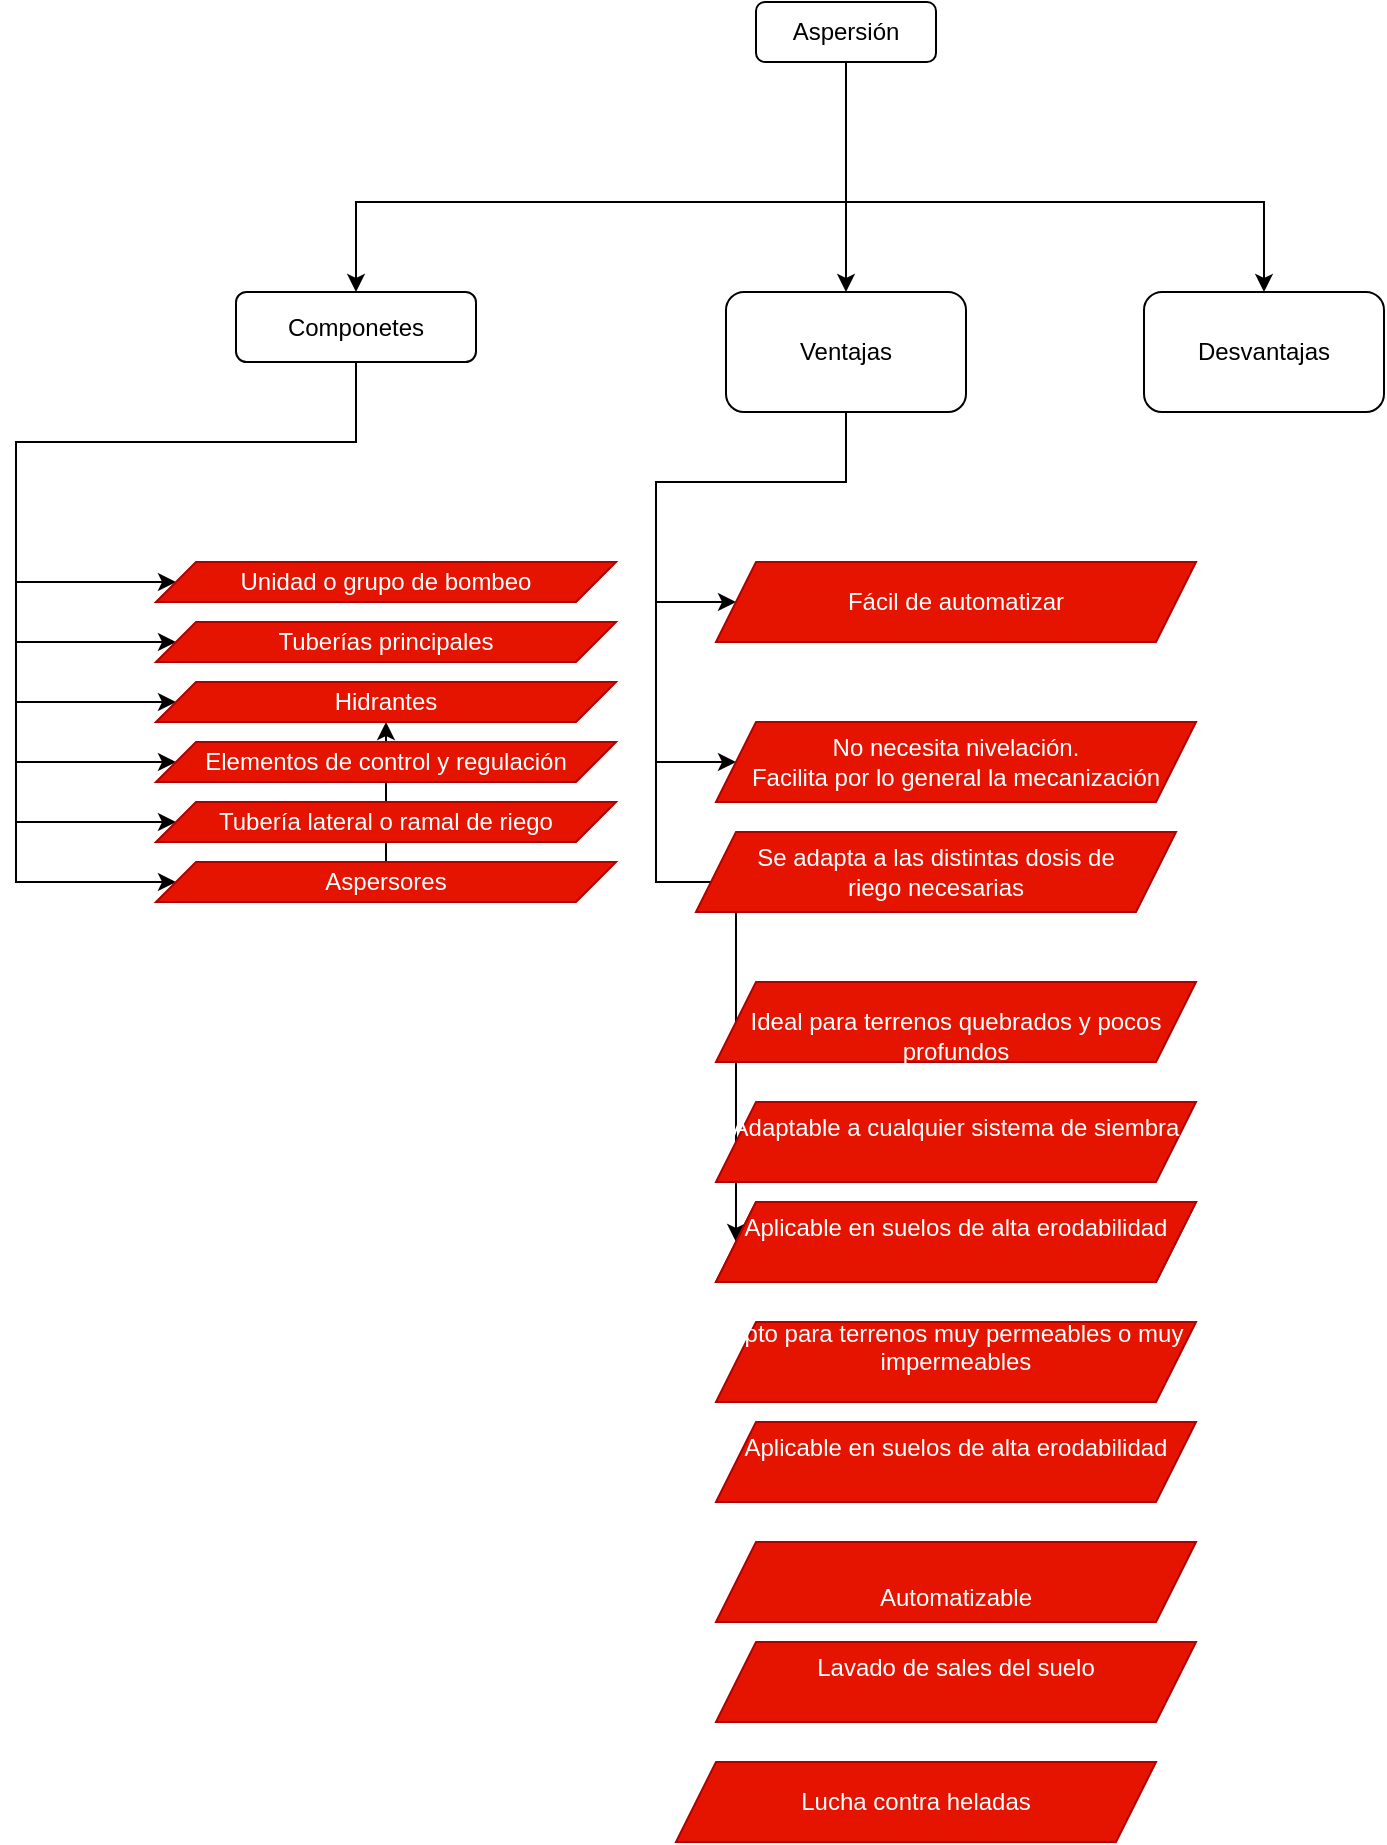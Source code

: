 <mxfile version="20.3.3" type="github">
  <diagram id="nhZoGWwR1IvOvr1_NBgF" name="Página-1">
    <mxGraphModel dx="1470" dy="376" grid="1" gridSize="10" guides="1" tooltips="1" connect="1" arrows="1" fold="1" page="1" pageScale="1" pageWidth="827" pageHeight="1169" math="0" shadow="0">
      <root>
        <mxCell id="0" />
        <mxCell id="1" parent="0" />
        <mxCell id="ITRbSTz_eIRVhaSHHSQH-7" value="" style="edgeStyle=orthogonalEdgeStyle;rounded=0;orthogonalLoop=1;jettySize=auto;html=1;" parent="1" source="ITRbSTz_eIRVhaSHHSQH-1" target="ITRbSTz_eIRVhaSHHSQH-6" edge="1">
          <mxGeometry relative="1" as="geometry">
            <Array as="points">
              <mxPoint x="145" y="250" />
              <mxPoint x="145" y="250" />
            </Array>
          </mxGeometry>
        </mxCell>
        <mxCell id="ITRbSTz_eIRVhaSHHSQH-9" value="" style="edgeStyle=orthogonalEdgeStyle;rounded=0;orthogonalLoop=1;jettySize=auto;html=1;" parent="1" source="ITRbSTz_eIRVhaSHHSQH-1" target="ITRbSTz_eIRVhaSHHSQH-8" edge="1">
          <mxGeometry relative="1" as="geometry">
            <Array as="points">
              <mxPoint x="145" y="220" />
              <mxPoint x="354" y="220" />
            </Array>
          </mxGeometry>
        </mxCell>
        <mxCell id="ITRbSTz_eIRVhaSHHSQH-12" style="edgeStyle=orthogonalEdgeStyle;rounded=0;orthogonalLoop=1;jettySize=auto;html=1;entryX=0.5;entryY=0;entryDx=0;entryDy=0;" parent="1" source="ITRbSTz_eIRVhaSHHSQH-1" target="ITRbSTz_eIRVhaSHHSQH-2" edge="1">
          <mxGeometry relative="1" as="geometry">
            <Array as="points">
              <mxPoint x="145" y="220" />
              <mxPoint x="-100" y="220" />
            </Array>
          </mxGeometry>
        </mxCell>
        <mxCell id="ITRbSTz_eIRVhaSHHSQH-1" value="&lt;span&gt;&lt;span data-dobid=&quot;hdw&quot;&gt;Aspersión&lt;/span&gt;&lt;/span&gt;" style="rounded=1;whiteSpace=wrap;html=1;" parent="1" vertex="1">
          <mxGeometry x="100" y="120" width="90" height="30" as="geometry" />
        </mxCell>
        <mxCell id="ITRbSTz_eIRVhaSHHSQH-29" style="edgeStyle=orthogonalEdgeStyle;rounded=0;orthogonalLoop=1;jettySize=auto;html=1;" parent="1" source="ITRbSTz_eIRVhaSHHSQH-2" target="ITRbSTz_eIRVhaSHHSQH-27" edge="1">
          <mxGeometry relative="1" as="geometry">
            <Array as="points">
              <mxPoint x="-100" y="340" />
              <mxPoint x="-270" y="340" />
              <mxPoint x="-270" y="530" />
            </Array>
          </mxGeometry>
        </mxCell>
        <mxCell id="ITRbSTz_eIRVhaSHHSQH-31" style="edgeStyle=orthogonalEdgeStyle;rounded=0;orthogonalLoop=1;jettySize=auto;html=1;entryX=0;entryY=0.5;entryDx=0;entryDy=0;" parent="1" source="ITRbSTz_eIRVhaSHHSQH-2" target="ITRbSTz_eIRVhaSHHSQH-24" edge="1">
          <mxGeometry relative="1" as="geometry">
            <Array as="points">
              <mxPoint x="-100" y="340" />
              <mxPoint x="-270" y="340" />
              <mxPoint x="-270" y="410" />
            </Array>
          </mxGeometry>
        </mxCell>
        <mxCell id="ITRbSTz_eIRVhaSHHSQH-33" style="edgeStyle=orthogonalEdgeStyle;rounded=0;orthogonalLoop=1;jettySize=auto;html=1;entryX=0;entryY=0.5;entryDx=0;entryDy=0;" parent="1" source="ITRbSTz_eIRVhaSHHSQH-2" target="ITRbSTz_eIRVhaSHHSQH-25" edge="1">
          <mxGeometry relative="1" as="geometry">
            <Array as="points">
              <mxPoint x="-100" y="340" />
              <mxPoint x="-270" y="340" />
              <mxPoint x="-270" y="440" />
            </Array>
          </mxGeometry>
        </mxCell>
        <mxCell id="ITRbSTz_eIRVhaSHHSQH-34" style="edgeStyle=orthogonalEdgeStyle;rounded=0;orthogonalLoop=1;jettySize=auto;html=1;entryX=0;entryY=0.5;entryDx=0;entryDy=0;" parent="1" source="ITRbSTz_eIRVhaSHHSQH-2" target="ITRbSTz_eIRVhaSHHSQH-28" edge="1">
          <mxGeometry relative="1" as="geometry">
            <Array as="points">
              <mxPoint x="-100" y="340" />
              <mxPoint x="-270" y="340" />
              <mxPoint x="-270" y="470" />
            </Array>
          </mxGeometry>
        </mxCell>
        <mxCell id="ITRbSTz_eIRVhaSHHSQH-35" style="edgeStyle=orthogonalEdgeStyle;rounded=0;orthogonalLoop=1;jettySize=auto;html=1;entryX=0;entryY=0.5;entryDx=0;entryDy=0;" parent="1" source="ITRbSTz_eIRVhaSHHSQH-2" target="ITRbSTz_eIRVhaSHHSQH-26" edge="1">
          <mxGeometry relative="1" as="geometry">
            <Array as="points">
              <mxPoint x="-100" y="340" />
              <mxPoint x="-270" y="340" />
              <mxPoint x="-270" y="500" />
            </Array>
          </mxGeometry>
        </mxCell>
        <mxCell id="ITRbSTz_eIRVhaSHHSQH-37" style="edgeStyle=orthogonalEdgeStyle;rounded=0;orthogonalLoop=1;jettySize=auto;html=1;entryX=0;entryY=0.5;entryDx=0;entryDy=0;" parent="1" source="ITRbSTz_eIRVhaSHHSQH-2" target="ITRbSTz_eIRVhaSHHSQH-22" edge="1">
          <mxGeometry relative="1" as="geometry">
            <Array as="points">
              <mxPoint x="-100" y="340" />
              <mxPoint x="-270" y="340" />
              <mxPoint x="-270" y="560" />
            </Array>
          </mxGeometry>
        </mxCell>
        <mxCell id="ITRbSTz_eIRVhaSHHSQH-2" value="Componetes" style="whiteSpace=wrap;html=1;rounded=1;" parent="1" vertex="1">
          <mxGeometry x="-160" y="265" width="120" height="35" as="geometry" />
        </mxCell>
        <mxCell id="cqa5lHVVIa8OTOIeq-iy-10" style="edgeStyle=orthogonalEdgeStyle;rounded=0;orthogonalLoop=1;jettySize=auto;html=1;entryX=0;entryY=0.5;entryDx=0;entryDy=0;" edge="1" parent="1" source="ITRbSTz_eIRVhaSHHSQH-6" target="cqa5lHVVIa8OTOIeq-iy-7">
          <mxGeometry relative="1" as="geometry">
            <Array as="points">
              <mxPoint x="145" y="360" />
              <mxPoint x="50" y="360" />
              <mxPoint x="50" y="560" />
            </Array>
          </mxGeometry>
        </mxCell>
        <mxCell id="cqa5lHVVIa8OTOIeq-iy-11" style="edgeStyle=orthogonalEdgeStyle;rounded=0;orthogonalLoop=1;jettySize=auto;html=1;entryX=0;entryY=0.5;entryDx=0;entryDy=0;" edge="1" parent="1" source="ITRbSTz_eIRVhaSHHSQH-6" target="cqa5lHVVIa8OTOIeq-iy-9">
          <mxGeometry relative="1" as="geometry">
            <Array as="points">
              <mxPoint x="145" y="360" />
              <mxPoint x="50" y="360" />
              <mxPoint x="50" y="500" />
            </Array>
          </mxGeometry>
        </mxCell>
        <mxCell id="cqa5lHVVIa8OTOIeq-iy-13" style="edgeStyle=orthogonalEdgeStyle;rounded=0;orthogonalLoop=1;jettySize=auto;html=1;entryX=0;entryY=0.5;entryDx=0;entryDy=0;" edge="1" parent="1" source="ITRbSTz_eIRVhaSHHSQH-6" target="cqa5lHVVIa8OTOIeq-iy-6">
          <mxGeometry relative="1" as="geometry">
            <Array as="points">
              <mxPoint x="145" y="360" />
              <mxPoint x="50" y="360" />
              <mxPoint x="50" y="420" />
            </Array>
          </mxGeometry>
        </mxCell>
        <mxCell id="ITRbSTz_eIRVhaSHHSQH-6" value="Ventajas" style="whiteSpace=wrap;html=1;rounded=1;" parent="1" vertex="1">
          <mxGeometry x="85" y="265" width="120" height="60" as="geometry" />
        </mxCell>
        <mxCell id="ITRbSTz_eIRVhaSHHSQH-8" value="Desvantajas" style="whiteSpace=wrap;html=1;rounded=1;" parent="1" vertex="1">
          <mxGeometry x="294" y="265" width="120" height="60" as="geometry" />
        </mxCell>
        <mxCell id="cqa5lHVVIa8OTOIeq-iy-3" value="" style="edgeStyle=orthogonalEdgeStyle;rounded=0;orthogonalLoop=1;jettySize=auto;html=1;" edge="1" parent="1" source="ITRbSTz_eIRVhaSHHSQH-22" target="ITRbSTz_eIRVhaSHHSQH-28">
          <mxGeometry relative="1" as="geometry" />
        </mxCell>
        <mxCell id="ITRbSTz_eIRVhaSHHSQH-22" value="Aspersores" style="shape=parallelogram;perimeter=parallelogramPerimeter;whiteSpace=wrap;html=1;fixedSize=1;fillColor=#e51400;fontColor=#ffffff;strokeColor=#B20000;" parent="1" vertex="1">
          <mxGeometry x="-200" y="550" width="230" height="20" as="geometry" />
        </mxCell>
        <mxCell id="ITRbSTz_eIRVhaSHHSQH-24" value="Unidad o grupo de bombeo &lt;br&gt;" style="shape=parallelogram;perimeter=parallelogramPerimeter;whiteSpace=wrap;html=1;fixedSize=1;fillColor=#e51400;strokeColor=#B20000;fontColor=#ffffff;" parent="1" vertex="1">
          <mxGeometry x="-200" y="400" width="230" height="20" as="geometry" />
        </mxCell>
        <mxCell id="ITRbSTz_eIRVhaSHHSQH-25" value="Tuberías principales&lt;br&gt;" style="shape=parallelogram;perimeter=parallelogramPerimeter;whiteSpace=wrap;html=1;fixedSize=1;fillColor=#e51400;strokeColor=#B20000;fontColor=#ffffff;" parent="1" vertex="1">
          <mxGeometry x="-200" y="430" width="230" height="20" as="geometry" />
        </mxCell>
        <mxCell id="ITRbSTz_eIRVhaSHHSQH-26" value="Elementos de control y regulación" style="shape=parallelogram;perimeter=parallelogramPerimeter;whiteSpace=wrap;html=1;fixedSize=1;fillColor=#e51400;fontColor=#ffffff;strokeColor=#B20000;" parent="1" vertex="1">
          <mxGeometry x="-200" y="490" width="230" height="20" as="geometry" />
        </mxCell>
        <mxCell id="ITRbSTz_eIRVhaSHHSQH-27" value="Tubería lateral o ramal de riego&lt;br&gt;" style="shape=parallelogram;perimeter=parallelogramPerimeter;whiteSpace=wrap;html=1;fixedSize=1;fillColor=#e51400;fontColor=#ffffff;strokeColor=#B20000;" parent="1" vertex="1">
          <mxGeometry x="-200" y="520" width="230" height="20" as="geometry" />
        </mxCell>
        <mxCell id="ITRbSTz_eIRVhaSHHSQH-28" value="Hidrantes&lt;br&gt;" style="shape=parallelogram;perimeter=parallelogramPerimeter;whiteSpace=wrap;html=1;fixedSize=1;fillColor=#e51400;strokeColor=#B20000;fontColor=#ffffff;" parent="1" vertex="1">
          <mxGeometry x="-200" y="460" width="230" height="20" as="geometry" />
        </mxCell>
        <mxCell id="cqa5lHVVIa8OTOIeq-iy-6" value="Fácil de automatizar&lt;br&gt;" style="shape=parallelogram;perimeter=parallelogramPerimeter;whiteSpace=wrap;html=1;fixedSize=1;fillColor=#e51400;strokeColor=#B20000;fontColor=#ffffff;" vertex="1" parent="1">
          <mxGeometry x="80" y="400" width="240" height="40" as="geometry" />
        </mxCell>
        <mxCell id="cqa5lHVVIa8OTOIeq-iy-7" value="&#xa;&lt;font style=&quot;font-size: 12px;&quot;&gt;&lt;font style=&quot;font-size: 12px;&quot;&gt;&lt;span dir=&quot;ltr&quot; role=&quot;presentation&quot; style=&quot;left: 62.328px; top: 269.677px; font-family: sans-serif;&quot;&gt;&lt;/span&gt;&lt;span dir=&quot;ltr&quot; role=&quot;presentation&quot; style=&quot;left: 81.184px; top: 269.677px; font-family: sans-serif; transform: scaleX(0.667);&quot;&gt;Aplicable en suelos de alta erodabilidad&lt;/span&gt;&lt;/font&gt;&lt;/font&gt;&#xa;&#xa;" style="shape=parallelogram;perimeter=parallelogramPerimeter;whiteSpace=wrap;html=1;fixedSize=1;fillColor=#e51400;strokeColor=#B20000;fontColor=#ffffff;" vertex="1" parent="1">
          <mxGeometry x="80" y="720" width="240" height="40" as="geometry" />
        </mxCell>
        <mxCell id="cqa5lHVVIa8OTOIeq-iy-9" value="&lt;div&gt;No necesita nivelación. &lt;br&gt;&lt;/div&gt;&lt;div&gt;Facilita por lo general la mecanización&lt;/div&gt;" style="shape=parallelogram;perimeter=parallelogramPerimeter;whiteSpace=wrap;html=1;fixedSize=1;fillColor=#e51400;strokeColor=#B20000;fontColor=#ffffff;" vertex="1" parent="1">
          <mxGeometry x="80" y="480" width="240" height="40" as="geometry" />
        </mxCell>
        <mxCell id="cqa5lHVVIa8OTOIeq-iy-15" value="&lt;div&gt;Se adapta a las distintas dosis de &lt;br&gt;&lt;/div&gt;&lt;div&gt;riego necesarias&lt;/div&gt;" style="shape=parallelogram;perimeter=parallelogramPerimeter;whiteSpace=wrap;html=1;fixedSize=1;fillColor=#e51400;strokeColor=#B20000;fontColor=#ffffff;" vertex="1" parent="1">
          <mxGeometry x="70" y="535" width="240" height="40" as="geometry" />
        </mxCell>
        <mxCell id="cqa5lHVVIa8OTOIeq-iy-16" value="&lt;br&gt;&lt;font style=&quot;font-size: 12px;&quot;&gt;&lt;span dir=&quot;ltr&quot; role=&quot;presentation&quot; style=&quot;left: 62.328px; top: 127.466px; font-family: sans-serif;&quot;&gt;&lt;/span&gt;&lt;span dir=&quot;ltr&quot; role=&quot;presentation&quot; style=&quot;left: 81.184px; top: 127.466px; font-family: sans-serif; transform: scaleX(0.697);&quot;&gt;Ideal para terrenos quebrados y pocos&lt;/span&gt; &lt;span dir=&quot;ltr&quot; role=&quot;presentation&quot; style=&quot;left: 81.184px; top: 168.77px; font-family: sans-serif; transform: scaleX(0.667);&quot;&gt;profundos&lt;/span&gt;&lt;/font&gt;" style="shape=parallelogram;perimeter=parallelogramPerimeter;whiteSpace=wrap;html=1;fixedSize=1;fillColor=#e51400;strokeColor=#B20000;fontColor=#ffffff;" vertex="1" parent="1">
          <mxGeometry x="80" y="610" width="240" height="40" as="geometry" />
        </mxCell>
        <mxCell id="cqa5lHVVIa8OTOIeq-iy-17" value="&#xa;&lt;font style=&quot;font-size: 12px;&quot;&gt;&lt;span dir=&quot;ltr&quot; role=&quot;presentation&quot; style=&quot;left: 62.328px; top: 219.224px; font-family: sans-serif;&quot;&gt;&lt;/span&gt;&lt;span dir=&quot;ltr&quot; role=&quot;presentation&quot; style=&quot;left: 81.184px; top: 219.224px; font-family: sans-serif; transform: scaleX(0.703);&quot;&gt;Adaptable a cualquier sistema de siembra&lt;/span&gt;&lt;/font&gt;&#xa;&#xa;" style="shape=parallelogram;perimeter=parallelogramPerimeter;whiteSpace=wrap;html=1;fixedSize=1;fillColor=#e51400;strokeColor=#B20000;fontColor=#ffffff;" vertex="1" parent="1">
          <mxGeometry x="80" y="670" width="240" height="40" as="geometry" />
        </mxCell>
        <mxCell id="cqa5lHVVIa8OTOIeq-iy-18" value="&#xa;&lt;font style=&quot;font-size: 12px;&quot;&gt;&lt;font style=&quot;font-size: 12px;&quot;&gt;&lt;span dir=&quot;ltr&quot; role=&quot;presentation&quot; style=&quot;left: 62.328px; top: 269.677px; font-family: sans-serif;&quot;&gt;&lt;/span&gt;&lt;span dir=&quot;ltr&quot; role=&quot;presentation&quot; style=&quot;left: 81.184px; top: 269.677px; font-family: sans-serif; transform: scaleX(0.667);&quot;&gt;Aplicable en suelos de alta erodabilidad&lt;/span&gt;&lt;/font&gt;&lt;/font&gt;&#xa;&#xa;" style="shape=parallelogram;perimeter=parallelogramPerimeter;whiteSpace=wrap;html=1;fixedSize=1;fillColor=#e51400;strokeColor=#B20000;fontColor=#ffffff;" vertex="1" parent="1">
          <mxGeometry x="80" y="720" width="240" height="40" as="geometry" />
        </mxCell>
        <mxCell id="cqa5lHVVIa8OTOIeq-iy-19" value="&#xa;&lt;font style=&quot;font-size: 12px;&quot;&gt;&lt;span dir=&quot;ltr&quot; role=&quot;presentation&quot; style=&quot;left: 81.184px; top: 320.166px; font-family: sans-serif; transform: scaleX(0.742);&quot;&gt;Apto para terrenos muy permeables o muy&lt;/span&gt;&lt;br role=&quot;presentation&quot;&gt;&lt;span dir=&quot;ltr&quot; role=&quot;presentation&quot; style=&quot;left: 81.184px; top: 361.446px; font-family: sans-serif; transform: scaleX(0.805);&quot;&gt;impermeables&lt;/span&gt;&lt;/font&gt;&#xa;&#xa;" style="shape=parallelogram;perimeter=parallelogramPerimeter;whiteSpace=wrap;html=1;fixedSize=1;fillColor=#e51400;strokeColor=#B20000;fontColor=#ffffff;" vertex="1" parent="1">
          <mxGeometry x="80" y="780" width="240" height="40" as="geometry" />
        </mxCell>
        <mxCell id="cqa5lHVVIa8OTOIeq-iy-20" value="&#xa;&lt;font style=&quot;font-size: 12px;&quot;&gt;&lt;font style=&quot;font-size: 12px;&quot;&gt;&lt;span dir=&quot;ltr&quot; role=&quot;presentation&quot; style=&quot;left: 62.328px; top: 269.677px; font-family: sans-serif;&quot;&gt;&lt;/span&gt;&lt;span dir=&quot;ltr&quot; role=&quot;presentation&quot; style=&quot;left: 81.184px; top: 269.677px; font-family: sans-serif; transform: scaleX(0.667);&quot;&gt;Aplicable en suelos de alta erodabilidad&lt;/span&gt;&lt;/font&gt;&lt;/font&gt;&#xa;&#xa;" style="shape=parallelogram;perimeter=parallelogramPerimeter;whiteSpace=wrap;html=1;fixedSize=1;fillColor=#e51400;strokeColor=#B20000;fontColor=#ffffff;" vertex="1" parent="1">
          <mxGeometry x="80" y="830" width="240" height="40" as="geometry" />
        </mxCell>
        <mxCell id="cqa5lHVVIa8OTOIeq-iy-21" value="&lt;font style=&quot;font-size: 12px;&quot;&gt;&lt;span dir=&quot;ltr&quot; role=&quot;presentation&quot; style=&quot;left: 81.184px; top: 512.832px; font-family: sans-serif; transform: scaleX(0.71);&quot;&gt;Lucha contra heladas&lt;/span&gt;&lt;/font&gt;" style="shape=parallelogram;perimeter=parallelogramPerimeter;whiteSpace=wrap;html=1;fixedSize=1;fillColor=#e51400;strokeColor=#B20000;fontColor=#ffffff;" vertex="1" parent="1">
          <mxGeometry x="60" y="1000" width="240" height="40" as="geometry" />
        </mxCell>
        <mxCell id="cqa5lHVVIa8OTOIeq-iy-22" value="&lt;br&gt;&lt;font style=&quot;font-size: 12px;&quot;&gt;&lt;span dir=&quot;ltr&quot; role=&quot;presentation&quot; style=&quot;left: 62.328px; top: 411.899px; font-family: sans-serif;&quot;&gt;&lt;/span&gt;&lt;span dir=&quot;ltr&quot; role=&quot;presentation&quot; style=&quot;left: 81.184px; top: 411.899px; font-family: sans-serif; transform: scaleX(0.753);&quot;&gt;Automatizable&lt;/span&gt;&lt;/font&gt;&lt;br&gt;" style="shape=parallelogram;perimeter=parallelogramPerimeter;whiteSpace=wrap;html=1;fixedSize=1;fillColor=#e51400;strokeColor=#B20000;fontColor=#ffffff;" vertex="1" parent="1">
          <mxGeometry x="80" y="890" width="240" height="40" as="geometry" />
        </mxCell>
        <mxCell id="cqa5lHVVIa8OTOIeq-iy-23" value="&#xa;&lt;font style=&quot;font-size: 12px;&quot;&gt;&lt;span dir=&quot;ltr&quot; role=&quot;presentation&quot; style=&quot;left: 81.184px; top: 462.377px; font-family: sans-serif; transform: scaleX(0.677);&quot;&gt;Lavado de sales del suelo&lt;/span&gt;&lt;/font&gt;&#xa;&#xa;" style="shape=parallelogram;perimeter=parallelogramPerimeter;whiteSpace=wrap;html=1;fixedSize=1;fillColor=#e51400;strokeColor=#B20000;fontColor=#ffffff;" vertex="1" parent="1">
          <mxGeometry x="80" y="940" width="240" height="40" as="geometry" />
        </mxCell>
      </root>
    </mxGraphModel>
  </diagram>
</mxfile>
